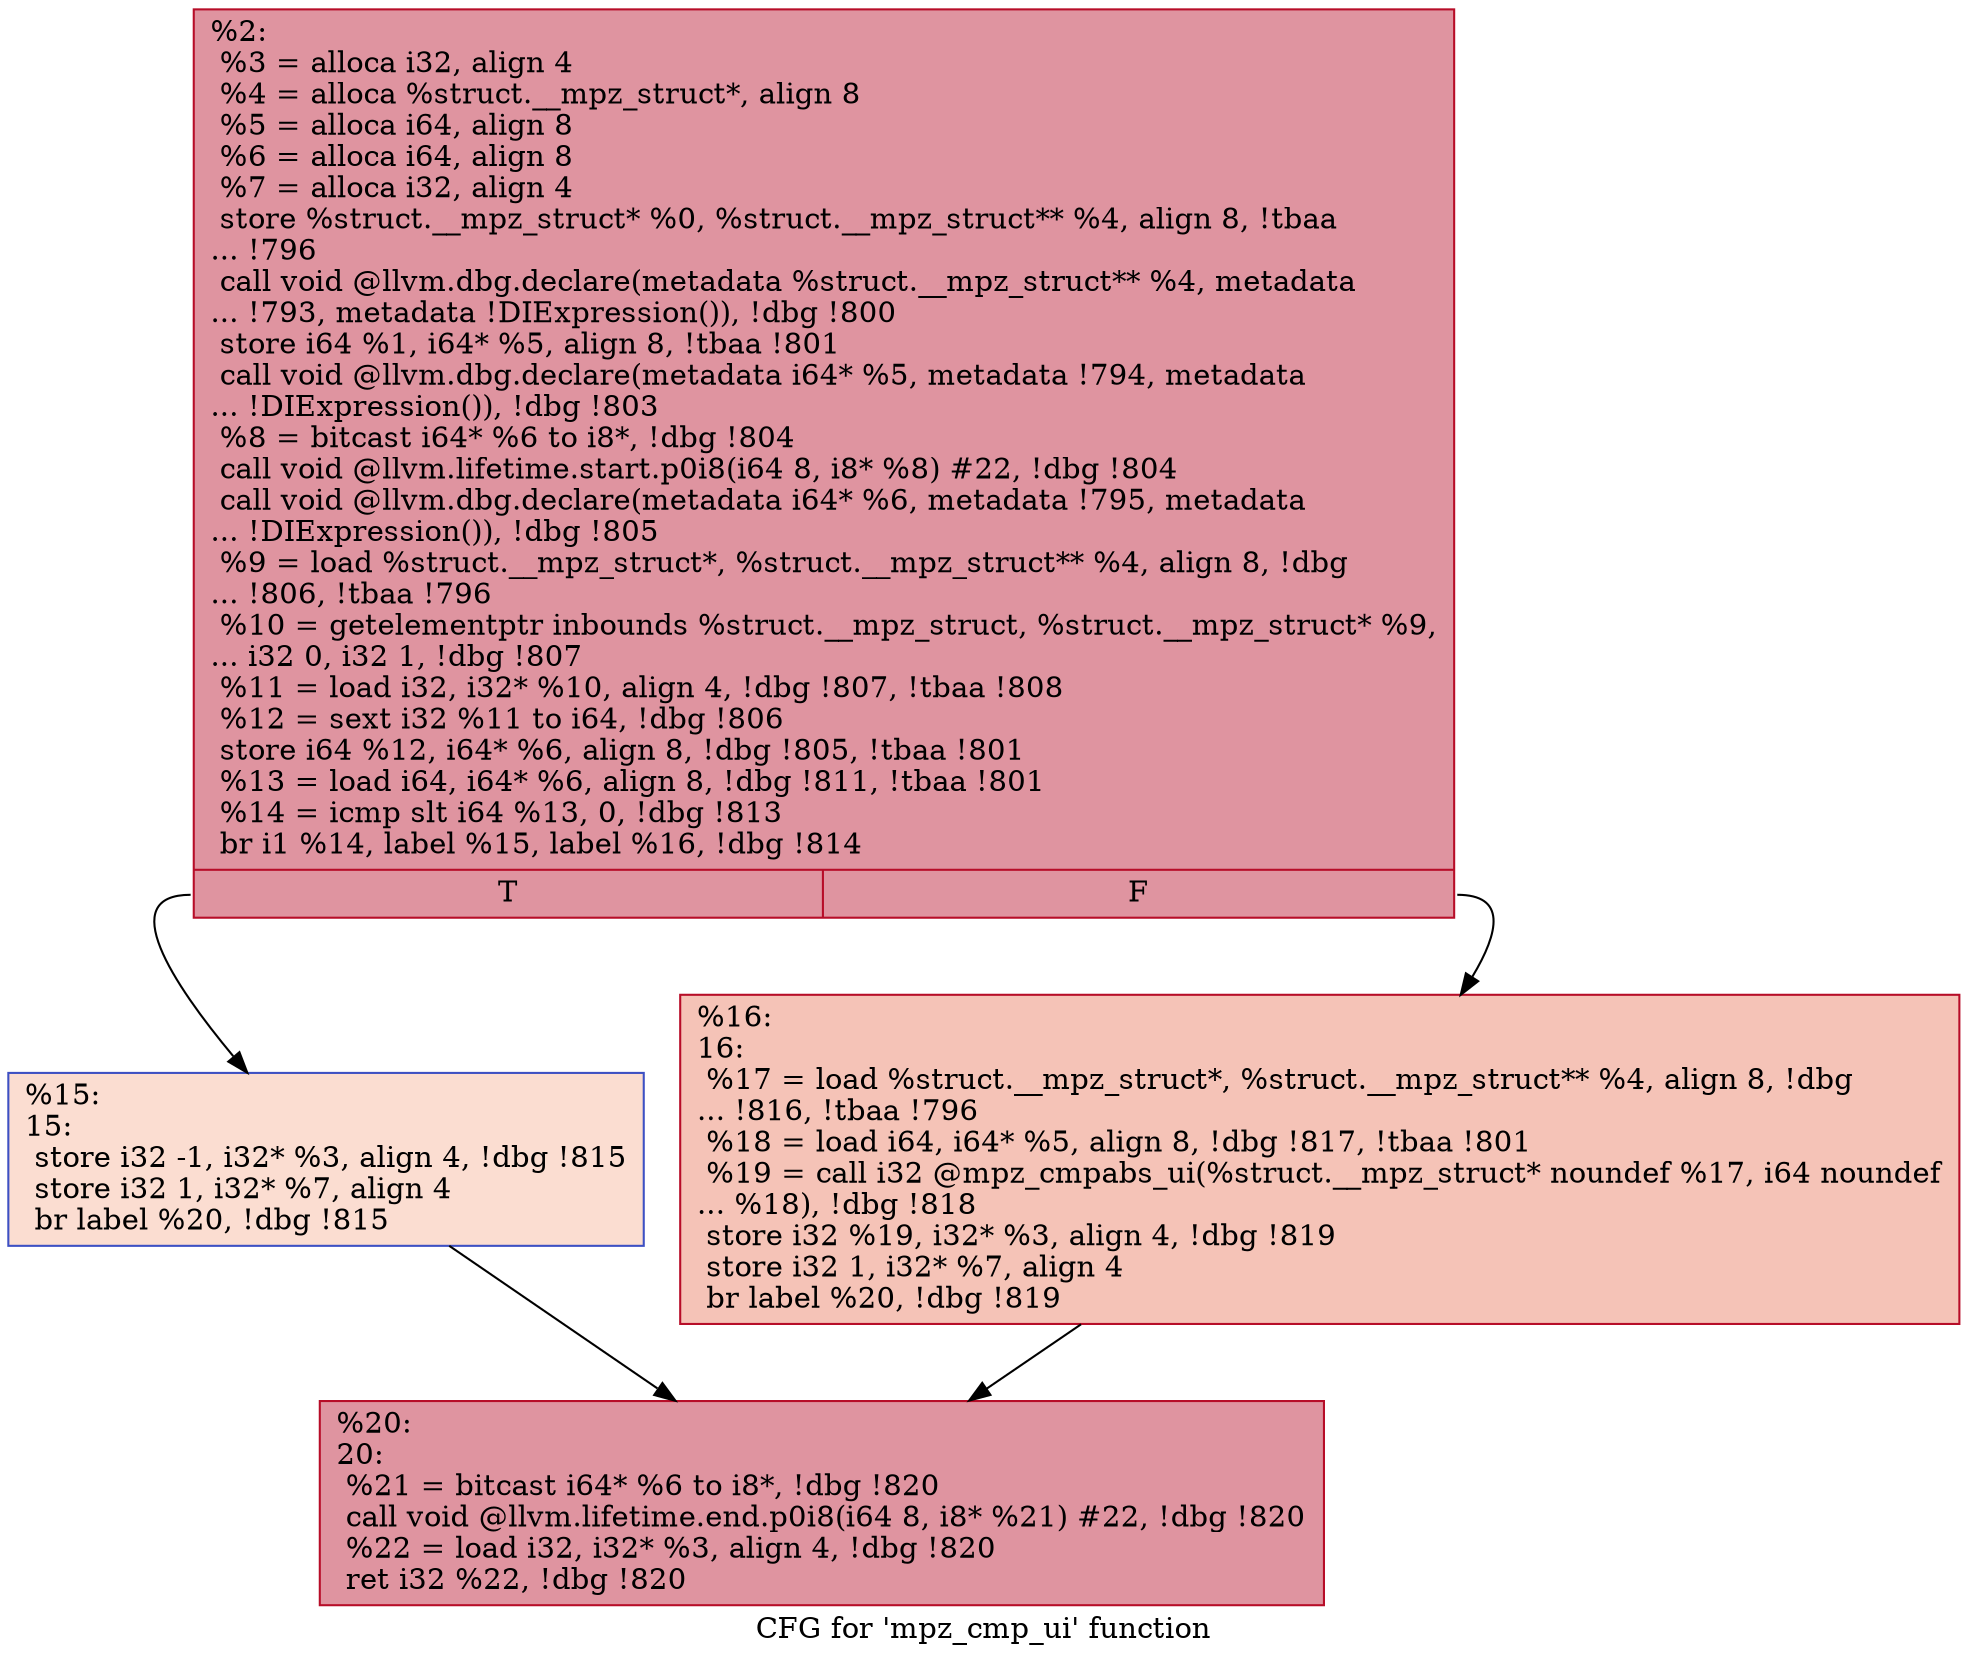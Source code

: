 digraph "CFG for 'mpz_cmp_ui' function" {
	label="CFG for 'mpz_cmp_ui' function";

	Node0x263e2d0 [shape=record,color="#b70d28ff", style=filled, fillcolor="#b70d2870",label="{%2:\l  %3 = alloca i32, align 4\l  %4 = alloca %struct.__mpz_struct*, align 8\l  %5 = alloca i64, align 8\l  %6 = alloca i64, align 8\l  %7 = alloca i32, align 4\l  store %struct.__mpz_struct* %0, %struct.__mpz_struct** %4, align 8, !tbaa\l... !796\l  call void @llvm.dbg.declare(metadata %struct.__mpz_struct** %4, metadata\l... !793, metadata !DIExpression()), !dbg !800\l  store i64 %1, i64* %5, align 8, !tbaa !801\l  call void @llvm.dbg.declare(metadata i64* %5, metadata !794, metadata\l... !DIExpression()), !dbg !803\l  %8 = bitcast i64* %6 to i8*, !dbg !804\l  call void @llvm.lifetime.start.p0i8(i64 8, i8* %8) #22, !dbg !804\l  call void @llvm.dbg.declare(metadata i64* %6, metadata !795, metadata\l... !DIExpression()), !dbg !805\l  %9 = load %struct.__mpz_struct*, %struct.__mpz_struct** %4, align 8, !dbg\l... !806, !tbaa !796\l  %10 = getelementptr inbounds %struct.__mpz_struct, %struct.__mpz_struct* %9,\l... i32 0, i32 1, !dbg !807\l  %11 = load i32, i32* %10, align 4, !dbg !807, !tbaa !808\l  %12 = sext i32 %11 to i64, !dbg !806\l  store i64 %12, i64* %6, align 8, !dbg !805, !tbaa !801\l  %13 = load i64, i64* %6, align 8, !dbg !811, !tbaa !801\l  %14 = icmp slt i64 %13, 0, !dbg !813\l  br i1 %14, label %15, label %16, !dbg !814\l|{<s0>T|<s1>F}}"];
	Node0x263e2d0:s0 -> Node0x26406d0;
	Node0x263e2d0:s1 -> Node0x2640720;
	Node0x26406d0 [shape=record,color="#3d50c3ff", style=filled, fillcolor="#f7b39670",label="{%15:\l15:                                               \l  store i32 -1, i32* %3, align 4, !dbg !815\l  store i32 1, i32* %7, align 4\l  br label %20, !dbg !815\l}"];
	Node0x26406d0 -> Node0x2640770;
	Node0x2640720 [shape=record,color="#b70d28ff", style=filled, fillcolor="#e8765c70",label="{%16:\l16:                                               \l  %17 = load %struct.__mpz_struct*, %struct.__mpz_struct** %4, align 8, !dbg\l... !816, !tbaa !796\l  %18 = load i64, i64* %5, align 8, !dbg !817, !tbaa !801\l  %19 = call i32 @mpz_cmpabs_ui(%struct.__mpz_struct* noundef %17, i64 noundef\l... %18), !dbg !818\l  store i32 %19, i32* %3, align 4, !dbg !819\l  store i32 1, i32* %7, align 4\l  br label %20, !dbg !819\l}"];
	Node0x2640720 -> Node0x2640770;
	Node0x2640770 [shape=record,color="#b70d28ff", style=filled, fillcolor="#b70d2870",label="{%20:\l20:                                               \l  %21 = bitcast i64* %6 to i8*, !dbg !820\l  call void @llvm.lifetime.end.p0i8(i64 8, i8* %21) #22, !dbg !820\l  %22 = load i32, i32* %3, align 4, !dbg !820\l  ret i32 %22, !dbg !820\l}"];
}
